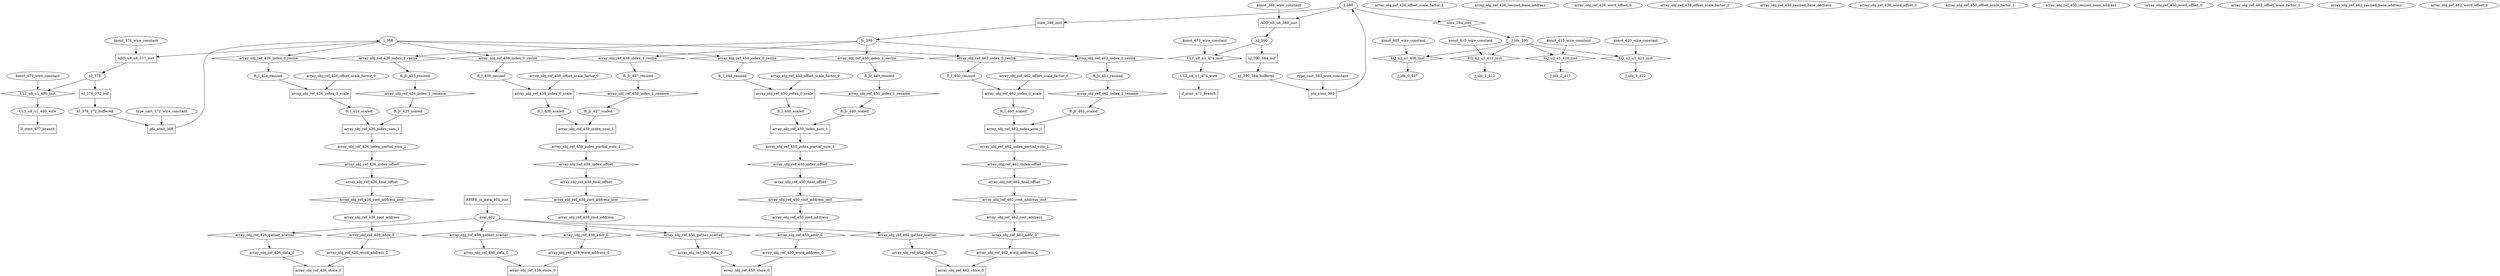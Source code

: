digraph data_path {
  I_368 [shape=ellipse];
  J_380 [shape=ellipse];
  J_idx_0_407 [shape=ellipse];
  J_idx_1_412 [shape=ellipse];
  J_idx_2_417 [shape=ellipse];
  J_idx_395 [shape=ellipse];
  J_idx_3_422 [shape=ellipse];
  Jr_399 [shape=ellipse];
  R_I_424_resized [shape=ellipse];
  R_I_424_scaled [shape=ellipse];
  R_I_436_resized [shape=ellipse];
  R_I_436_scaled [shape=ellipse];
  R_I_448_resized [shape=ellipse];
  R_I_448_scaled [shape=ellipse];
  R_I_460_resized [shape=ellipse];
  R_I_460_scaled [shape=ellipse];
  R_Jr_425_resized [shape=ellipse];
  R_Jr_425_scaled [shape=ellipse];
  R_Jr_437_resized [shape=ellipse];
  R_Jr_437_scaled [shape=ellipse];
  R_Jr_449_resized [shape=ellipse];
  R_Jr_449_scaled [shape=ellipse];
  R_Jr_461_resized [shape=ellipse];
  R_Jr_461_scaled [shape=ellipse];
  ULT_u8_u1_474_wire [shape=ellipse];
  ULT_u8_u1_480_wire [shape=ellipse];
  array_obj_ref_426_data_0 [shape=ellipse];
  array_obj_ref_426_final_offset [shape=ellipse];
  array_obj_ref_426_index_partial_sum_1 [shape=ellipse];
  array_obj_ref_426_offset_scale_factor_0 [shape=ellipse];
  array_obj_ref_426_offset_scale_factor_1 [shape=ellipse];
  array_obj_ref_426_resized_base_address [shape=ellipse];
  array_obj_ref_426_root_address [shape=ellipse];
  array_obj_ref_426_word_address_0 [shape=ellipse];
  array_obj_ref_426_word_offset_0 [shape=ellipse];
  array_obj_ref_438_data_0 [shape=ellipse];
  array_obj_ref_438_final_offset [shape=ellipse];
  array_obj_ref_438_index_partial_sum_1 [shape=ellipse];
  array_obj_ref_438_offset_scale_factor_0 [shape=ellipse];
  array_obj_ref_438_offset_scale_factor_1 [shape=ellipse];
  array_obj_ref_438_resized_base_address [shape=ellipse];
  array_obj_ref_438_root_address [shape=ellipse];
  array_obj_ref_438_word_address_0 [shape=ellipse];
  array_obj_ref_438_word_offset_0 [shape=ellipse];
  array_obj_ref_450_data_0 [shape=ellipse];
  array_obj_ref_450_final_offset [shape=ellipse];
  array_obj_ref_450_index_partial_sum_1 [shape=ellipse];
  array_obj_ref_450_offset_scale_factor_0 [shape=ellipse];
  array_obj_ref_450_offset_scale_factor_1 [shape=ellipse];
  array_obj_ref_450_resized_base_address [shape=ellipse];
  array_obj_ref_450_root_address [shape=ellipse];
  array_obj_ref_450_word_address_0 [shape=ellipse];
  array_obj_ref_450_word_offset_0 [shape=ellipse];
  array_obj_ref_462_data_0 [shape=ellipse];
  array_obj_ref_462_final_offset [shape=ellipse];
  array_obj_ref_462_index_partial_sum_1 [shape=ellipse];
  array_obj_ref_462_offset_scale_factor_0 [shape=ellipse];
  array_obj_ref_462_offset_scale_factor_1 [shape=ellipse];
  array_obj_ref_462_resized_base_address [shape=ellipse];
  array_obj_ref_462_root_address [shape=ellipse];
  array_obj_ref_462_word_address_0 [shape=ellipse];
  array_obj_ref_462_word_offset_0 [shape=ellipse];
  aval_402 [shape=ellipse];
  konst_376_wire_constant [shape=ellipse];
  konst_388_wire_constant [shape=ellipse];
  konst_405_wire_constant [shape=ellipse];
  konst_410_wire_constant [shape=ellipse];
  konst_415_wire_constant [shape=ellipse];
  konst_420_wire_constant [shape=ellipse];
  konst_473_wire_constant [shape=ellipse];
  konst_479_wire_constant [shape=ellipse];
  nI_378 [shape=ellipse];
  nI_378_372_buffered [shape=ellipse];
  nJ_390 [shape=ellipse];
  nJ_390_384_buffered [shape=ellipse];
  type_cast_371_wire_constant [shape=ellipse];
  type_cast_383_wire_constant [shape=ellipse];
  ADD_u8_u8_377_inst [shape=rectangle];
I_368  -> ADD_u8_u8_377_inst;
konst_376_wire_constant  -> ADD_u8_u8_377_inst;
ADD_u8_u8_377_inst -> nI_378;
  ADD_u8_u8_389_inst [shape=rectangle];
J_380  -> ADD_u8_u8_389_inst;
konst_388_wire_constant  -> ADD_u8_u8_389_inst;
ADD_u8_u8_389_inst -> nJ_390;
  EQ_u2_u1_406_inst [shape=diamond];
J_idx_395  -> EQ_u2_u1_406_inst;
konst_405_wire_constant  -> EQ_u2_u1_406_inst;
EQ_u2_u1_406_inst -> J_idx_0_407;
  EQ_u2_u1_411_inst [shape=diamond];
J_idx_395  -> EQ_u2_u1_411_inst;
konst_410_wire_constant  -> EQ_u2_u1_411_inst;
EQ_u2_u1_411_inst -> J_idx_1_412;
  EQ_u2_u1_416_inst [shape=diamond];
J_idx_395  -> EQ_u2_u1_416_inst;
konst_415_wire_constant  -> EQ_u2_u1_416_inst;
EQ_u2_u1_416_inst -> J_idx_2_417;
  EQ_u2_u1_421_inst [shape=diamond];
J_idx_395  -> EQ_u2_u1_421_inst;
konst_420_wire_constant  -> EQ_u2_u1_421_inst;
EQ_u2_u1_421_inst -> J_idx_3_422;
  RPIPE_in_data_401_inst [shape=rectangle];
RPIPE_in_data_401_inst -> aval_402;
  ULT_u8_u1_474_inst [shape=diamond];
nJ_390  -> ULT_u8_u1_474_inst;
konst_473_wire_constant  -> ULT_u8_u1_474_inst;
ULT_u8_u1_474_inst -> ULT_u8_u1_474_wire;
  ULT_u8_u1_480_inst [shape=diamond];
nI_378  -> ULT_u8_u1_480_inst;
konst_479_wire_constant  -> ULT_u8_u1_480_inst;
ULT_u8_u1_480_inst -> ULT_u8_u1_480_wire;
  array_obj_ref_426_addr_0 [shape=diamond];
array_obj_ref_426_root_address  -> array_obj_ref_426_addr_0;
array_obj_ref_426_addr_0 -> array_obj_ref_426_word_address_0;
  array_obj_ref_426_gather_scatter [shape=diamond];
aval_402  -> array_obj_ref_426_gather_scatter;
array_obj_ref_426_gather_scatter -> array_obj_ref_426_data_0;
  array_obj_ref_426_index_0_resize [shape=diamond];
I_368  -> array_obj_ref_426_index_0_resize;
array_obj_ref_426_index_0_resize -> R_I_424_resized;
  array_obj_ref_426_index_0_scale [shape=rectangle];
R_I_424_resized  -> array_obj_ref_426_index_0_scale;
array_obj_ref_426_offset_scale_factor_0  -> array_obj_ref_426_index_0_scale;
array_obj_ref_426_index_0_scale -> R_I_424_scaled;
  array_obj_ref_426_index_1_rename [shape=diamond];
R_Jr_425_resized  -> array_obj_ref_426_index_1_rename;
array_obj_ref_426_index_1_rename -> R_Jr_425_scaled;
  array_obj_ref_426_index_1_resize [shape=diamond];
Jr_399  -> array_obj_ref_426_index_1_resize;
array_obj_ref_426_index_1_resize -> R_Jr_425_resized;
  array_obj_ref_426_index_offset [shape=diamond];
array_obj_ref_426_index_partial_sum_1  -> array_obj_ref_426_index_offset;
array_obj_ref_426_index_offset -> array_obj_ref_426_final_offset;
  array_obj_ref_426_index_sum_1 [shape=rectangle];
R_Jr_425_scaled  -> array_obj_ref_426_index_sum_1;
R_I_424_scaled  -> array_obj_ref_426_index_sum_1;
array_obj_ref_426_index_sum_1 -> array_obj_ref_426_index_partial_sum_1;
  array_obj_ref_426_root_address_inst [shape=diamond];
array_obj_ref_426_final_offset  -> array_obj_ref_426_root_address_inst;
array_obj_ref_426_root_address_inst -> array_obj_ref_426_root_address;
  array_obj_ref_426_store_0 [shape=rectangle];
array_obj_ref_426_word_address_0  -> array_obj_ref_426_store_0;
array_obj_ref_426_data_0  -> array_obj_ref_426_store_0;
  array_obj_ref_438_addr_0 [shape=diamond];
array_obj_ref_438_root_address  -> array_obj_ref_438_addr_0;
array_obj_ref_438_addr_0 -> array_obj_ref_438_word_address_0;
  array_obj_ref_438_gather_scatter [shape=diamond];
aval_402  -> array_obj_ref_438_gather_scatter;
array_obj_ref_438_gather_scatter -> array_obj_ref_438_data_0;
  array_obj_ref_438_index_0_resize [shape=diamond];
I_368  -> array_obj_ref_438_index_0_resize;
array_obj_ref_438_index_0_resize -> R_I_436_resized;
  array_obj_ref_438_index_0_scale [shape=rectangle];
R_I_436_resized  -> array_obj_ref_438_index_0_scale;
array_obj_ref_438_offset_scale_factor_0  -> array_obj_ref_438_index_0_scale;
array_obj_ref_438_index_0_scale -> R_I_436_scaled;
  array_obj_ref_438_index_1_rename [shape=diamond];
R_Jr_437_resized  -> array_obj_ref_438_index_1_rename;
array_obj_ref_438_index_1_rename -> R_Jr_437_scaled;
  array_obj_ref_438_index_1_resize [shape=diamond];
Jr_399  -> array_obj_ref_438_index_1_resize;
array_obj_ref_438_index_1_resize -> R_Jr_437_resized;
  array_obj_ref_438_index_offset [shape=diamond];
array_obj_ref_438_index_partial_sum_1  -> array_obj_ref_438_index_offset;
array_obj_ref_438_index_offset -> array_obj_ref_438_final_offset;
  array_obj_ref_438_index_sum_1 [shape=rectangle];
R_Jr_437_scaled  -> array_obj_ref_438_index_sum_1;
R_I_436_scaled  -> array_obj_ref_438_index_sum_1;
array_obj_ref_438_index_sum_1 -> array_obj_ref_438_index_partial_sum_1;
  array_obj_ref_438_root_address_inst [shape=diamond];
array_obj_ref_438_final_offset  -> array_obj_ref_438_root_address_inst;
array_obj_ref_438_root_address_inst -> array_obj_ref_438_root_address;
  array_obj_ref_438_store_0 [shape=rectangle];
array_obj_ref_438_word_address_0  -> array_obj_ref_438_store_0;
array_obj_ref_438_data_0  -> array_obj_ref_438_store_0;
  array_obj_ref_450_addr_0 [shape=diamond];
array_obj_ref_450_root_address  -> array_obj_ref_450_addr_0;
array_obj_ref_450_addr_0 -> array_obj_ref_450_word_address_0;
  array_obj_ref_450_gather_scatter [shape=diamond];
aval_402  -> array_obj_ref_450_gather_scatter;
array_obj_ref_450_gather_scatter -> array_obj_ref_450_data_0;
  array_obj_ref_450_index_0_resize [shape=diamond];
I_368  -> array_obj_ref_450_index_0_resize;
array_obj_ref_450_index_0_resize -> R_I_448_resized;
  array_obj_ref_450_index_0_scale [shape=rectangle];
R_I_448_resized  -> array_obj_ref_450_index_0_scale;
array_obj_ref_450_offset_scale_factor_0  -> array_obj_ref_450_index_0_scale;
array_obj_ref_450_index_0_scale -> R_I_448_scaled;
  array_obj_ref_450_index_1_rename [shape=diamond];
R_Jr_449_resized  -> array_obj_ref_450_index_1_rename;
array_obj_ref_450_index_1_rename -> R_Jr_449_scaled;
  array_obj_ref_450_index_1_resize [shape=diamond];
Jr_399  -> array_obj_ref_450_index_1_resize;
array_obj_ref_450_index_1_resize -> R_Jr_449_resized;
  array_obj_ref_450_index_offset [shape=diamond];
array_obj_ref_450_index_partial_sum_1  -> array_obj_ref_450_index_offset;
array_obj_ref_450_index_offset -> array_obj_ref_450_final_offset;
  array_obj_ref_450_index_sum_1 [shape=rectangle];
R_Jr_449_scaled  -> array_obj_ref_450_index_sum_1;
R_I_448_scaled  -> array_obj_ref_450_index_sum_1;
array_obj_ref_450_index_sum_1 -> array_obj_ref_450_index_partial_sum_1;
  array_obj_ref_450_root_address_inst [shape=diamond];
array_obj_ref_450_final_offset  -> array_obj_ref_450_root_address_inst;
array_obj_ref_450_root_address_inst -> array_obj_ref_450_root_address;
  array_obj_ref_450_store_0 [shape=rectangle];
array_obj_ref_450_word_address_0  -> array_obj_ref_450_store_0;
array_obj_ref_450_data_0  -> array_obj_ref_450_store_0;
  array_obj_ref_462_addr_0 [shape=diamond];
array_obj_ref_462_root_address  -> array_obj_ref_462_addr_0;
array_obj_ref_462_addr_0 -> array_obj_ref_462_word_address_0;
  array_obj_ref_462_gather_scatter [shape=diamond];
aval_402  -> array_obj_ref_462_gather_scatter;
array_obj_ref_462_gather_scatter -> array_obj_ref_462_data_0;
  array_obj_ref_462_index_0_resize [shape=diamond];
I_368  -> array_obj_ref_462_index_0_resize;
array_obj_ref_462_index_0_resize -> R_I_460_resized;
  array_obj_ref_462_index_0_scale [shape=rectangle];
R_I_460_resized  -> array_obj_ref_462_index_0_scale;
array_obj_ref_462_offset_scale_factor_0  -> array_obj_ref_462_index_0_scale;
array_obj_ref_462_index_0_scale -> R_I_460_scaled;
  array_obj_ref_462_index_1_rename [shape=diamond];
R_Jr_461_resized  -> array_obj_ref_462_index_1_rename;
array_obj_ref_462_index_1_rename -> R_Jr_461_scaled;
  array_obj_ref_462_index_1_resize [shape=diamond];
Jr_399  -> array_obj_ref_462_index_1_resize;
array_obj_ref_462_index_1_resize -> R_Jr_461_resized;
  array_obj_ref_462_index_offset [shape=diamond];
array_obj_ref_462_index_partial_sum_1  -> array_obj_ref_462_index_offset;
array_obj_ref_462_index_offset -> array_obj_ref_462_final_offset;
  array_obj_ref_462_index_sum_1 [shape=rectangle];
R_Jr_461_scaled  -> array_obj_ref_462_index_sum_1;
R_I_460_scaled  -> array_obj_ref_462_index_sum_1;
array_obj_ref_462_index_sum_1 -> array_obj_ref_462_index_partial_sum_1;
  array_obj_ref_462_root_address_inst [shape=diamond];
array_obj_ref_462_final_offset  -> array_obj_ref_462_root_address_inst;
array_obj_ref_462_root_address_inst -> array_obj_ref_462_root_address;
  array_obj_ref_462_store_0 [shape=rectangle];
array_obj_ref_462_word_address_0  -> array_obj_ref_462_store_0;
array_obj_ref_462_data_0  -> array_obj_ref_462_store_0;
  if_stmt_471_branch [shape=rectangle];
ULT_u8_u1_474_wire  -> if_stmt_471_branch;
  if_stmt_477_branch [shape=rectangle];
ULT_u8_u1_480_wire  -> if_stmt_477_branch;
  nI_378_372_buf [shape=rectangle];
nI_378  -> nI_378_372_buf;
nI_378_372_buf -> nI_378_372_buffered;
  nJ_390_384_buf [shape=rectangle];
nJ_390  -> nJ_390_384_buf;
nJ_390_384_buf -> nJ_390_384_buffered;
  phi_stmt_368 [shape=rectangle];
type_cast_371_wire_constant  -> phi_stmt_368;
nI_378_372_buffered  -> phi_stmt_368;
phi_stmt_368 -> I_368;
  phi_stmt_380 [shape=rectangle];
type_cast_383_wire_constant  -> phi_stmt_380;
nJ_390_384_buffered  -> phi_stmt_380;
phi_stmt_380 -> J_380;
  slice_394_inst [shape=diamond];
J_380  -> slice_394_inst;
slice_394_inst -> J_idx_395;
  slice_398_inst [shape=rectangle];
J_380  -> slice_398_inst;
slice_398_inst -> Jr_399;
}
